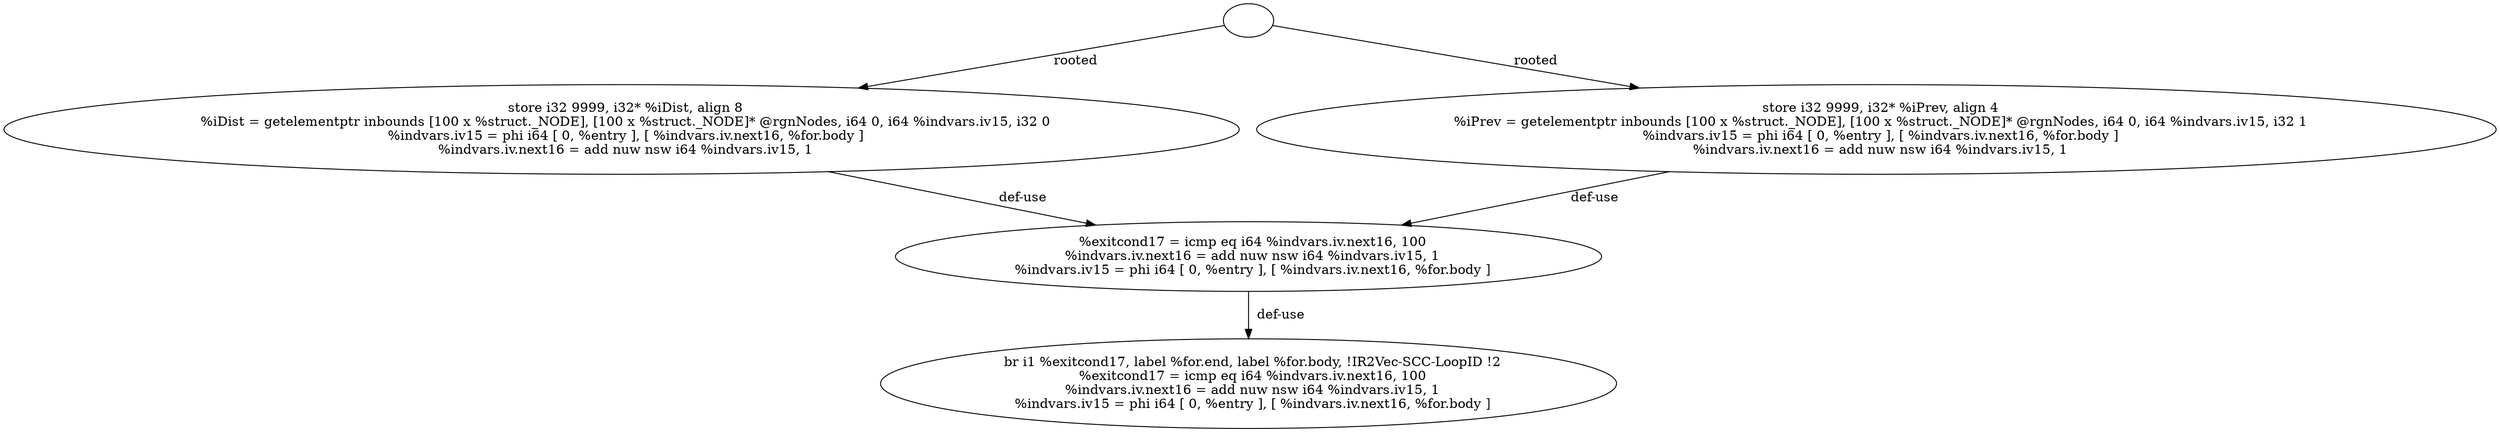 digraph G {
1 [label="  store i32 9999, i32* %iDist, align 8
  %iDist = getelementptr inbounds [100 x %struct._NODE], [100 x %struct._NODE]* @rgnNodes, i64 0, i64 %indvars.iv15, i32 0
  %indvars.iv15 = phi i64 [ 0, %entry ], [ %indvars.iv.next16, %for.body ]
  %indvars.iv.next16 = add nuw nsw i64 %indvars.iv15, 1"];
2 [label="  store i32 9999, i32* %iPrev, align 4
  %iPrev = getelementptr inbounds [100 x %struct._NODE], [100 x %struct._NODE]* @rgnNodes, i64 0, i64 %indvars.iv15, i32 1
  %indvars.iv15 = phi i64 [ 0, %entry ], [ %indvars.iv.next16, %for.body ]
  %indvars.iv.next16 = add nuw nsw i64 %indvars.iv15, 1"];
3 [label="  %exitcond17 = icmp eq i64 %indvars.iv.next16, 100
  %indvars.iv.next16 = add nuw nsw i64 %indvars.iv15, 1
  %indvars.iv15 = phi i64 [ 0, %entry ], [ %indvars.iv.next16, %for.body ]"];
4 [label="  br i1 %exitcond17, label %for.end, label %for.body, !IR2Vec-SCC-LoopID !2
  %exitcond17 = icmp eq i64 %indvars.iv.next16, 100
  %indvars.iv.next16 = add nuw nsw i64 %indvars.iv15, 1
  %indvars.iv15 = phi i64 [ 0, %entry ], [ %indvars.iv.next16, %for.body ]"];
5 [label=""];
1 -> 3[label="  def-use"];
2 -> 3[label="  def-use"];
3 -> 4[label="  def-use"];
5 -> 1[label="  rooted"];
5 -> 2[label="  rooted"];
}